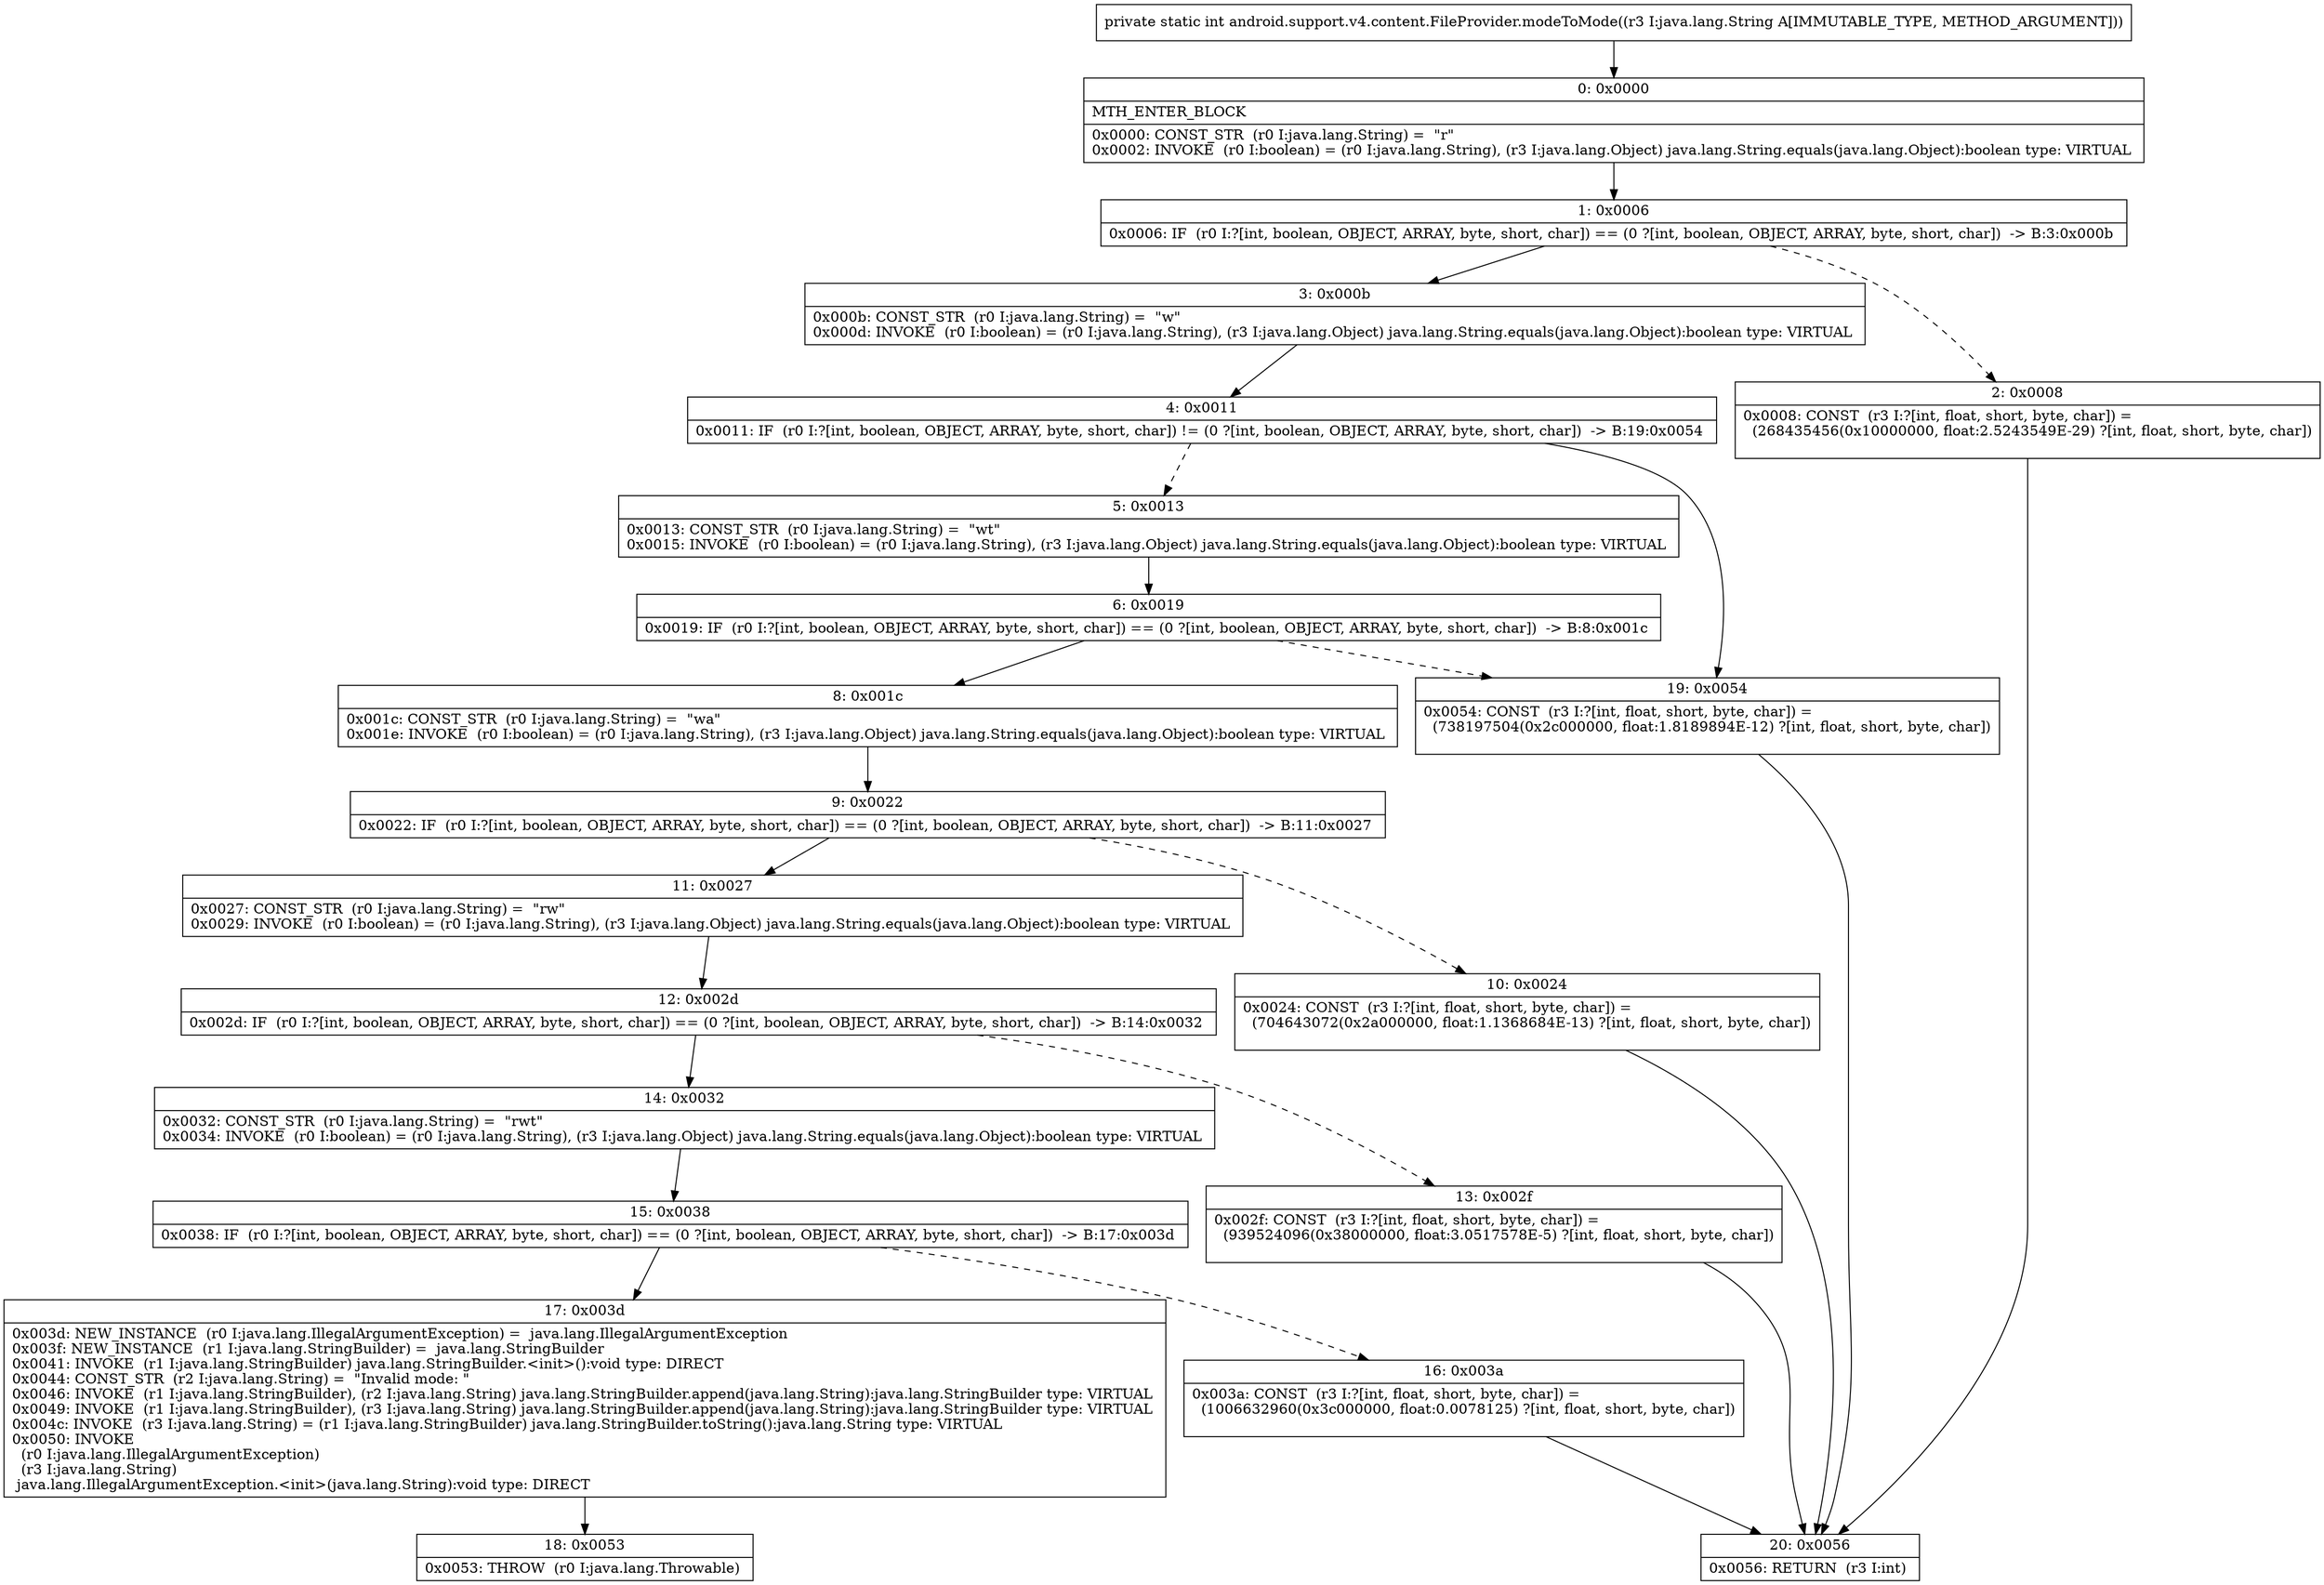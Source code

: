 digraph "CFG forandroid.support.v4.content.FileProvider.modeToMode(Ljava\/lang\/String;)I" {
Node_0 [shape=record,label="{0\:\ 0x0000|MTH_ENTER_BLOCK\l|0x0000: CONST_STR  (r0 I:java.lang.String) =  \"r\" \l0x0002: INVOKE  (r0 I:boolean) = (r0 I:java.lang.String), (r3 I:java.lang.Object) java.lang.String.equals(java.lang.Object):boolean type: VIRTUAL \l}"];
Node_1 [shape=record,label="{1\:\ 0x0006|0x0006: IF  (r0 I:?[int, boolean, OBJECT, ARRAY, byte, short, char]) == (0 ?[int, boolean, OBJECT, ARRAY, byte, short, char])  \-\> B:3:0x000b \l}"];
Node_2 [shape=record,label="{2\:\ 0x0008|0x0008: CONST  (r3 I:?[int, float, short, byte, char]) = \l  (268435456(0x10000000, float:2.5243549E\-29) ?[int, float, short, byte, char])\l \l}"];
Node_3 [shape=record,label="{3\:\ 0x000b|0x000b: CONST_STR  (r0 I:java.lang.String) =  \"w\" \l0x000d: INVOKE  (r0 I:boolean) = (r0 I:java.lang.String), (r3 I:java.lang.Object) java.lang.String.equals(java.lang.Object):boolean type: VIRTUAL \l}"];
Node_4 [shape=record,label="{4\:\ 0x0011|0x0011: IF  (r0 I:?[int, boolean, OBJECT, ARRAY, byte, short, char]) != (0 ?[int, boolean, OBJECT, ARRAY, byte, short, char])  \-\> B:19:0x0054 \l}"];
Node_5 [shape=record,label="{5\:\ 0x0013|0x0013: CONST_STR  (r0 I:java.lang.String) =  \"wt\" \l0x0015: INVOKE  (r0 I:boolean) = (r0 I:java.lang.String), (r3 I:java.lang.Object) java.lang.String.equals(java.lang.Object):boolean type: VIRTUAL \l}"];
Node_6 [shape=record,label="{6\:\ 0x0019|0x0019: IF  (r0 I:?[int, boolean, OBJECT, ARRAY, byte, short, char]) == (0 ?[int, boolean, OBJECT, ARRAY, byte, short, char])  \-\> B:8:0x001c \l}"];
Node_8 [shape=record,label="{8\:\ 0x001c|0x001c: CONST_STR  (r0 I:java.lang.String) =  \"wa\" \l0x001e: INVOKE  (r0 I:boolean) = (r0 I:java.lang.String), (r3 I:java.lang.Object) java.lang.String.equals(java.lang.Object):boolean type: VIRTUAL \l}"];
Node_9 [shape=record,label="{9\:\ 0x0022|0x0022: IF  (r0 I:?[int, boolean, OBJECT, ARRAY, byte, short, char]) == (0 ?[int, boolean, OBJECT, ARRAY, byte, short, char])  \-\> B:11:0x0027 \l}"];
Node_10 [shape=record,label="{10\:\ 0x0024|0x0024: CONST  (r3 I:?[int, float, short, byte, char]) = \l  (704643072(0x2a000000, float:1.1368684E\-13) ?[int, float, short, byte, char])\l \l}"];
Node_11 [shape=record,label="{11\:\ 0x0027|0x0027: CONST_STR  (r0 I:java.lang.String) =  \"rw\" \l0x0029: INVOKE  (r0 I:boolean) = (r0 I:java.lang.String), (r3 I:java.lang.Object) java.lang.String.equals(java.lang.Object):boolean type: VIRTUAL \l}"];
Node_12 [shape=record,label="{12\:\ 0x002d|0x002d: IF  (r0 I:?[int, boolean, OBJECT, ARRAY, byte, short, char]) == (0 ?[int, boolean, OBJECT, ARRAY, byte, short, char])  \-\> B:14:0x0032 \l}"];
Node_13 [shape=record,label="{13\:\ 0x002f|0x002f: CONST  (r3 I:?[int, float, short, byte, char]) = \l  (939524096(0x38000000, float:3.0517578E\-5) ?[int, float, short, byte, char])\l \l}"];
Node_14 [shape=record,label="{14\:\ 0x0032|0x0032: CONST_STR  (r0 I:java.lang.String) =  \"rwt\" \l0x0034: INVOKE  (r0 I:boolean) = (r0 I:java.lang.String), (r3 I:java.lang.Object) java.lang.String.equals(java.lang.Object):boolean type: VIRTUAL \l}"];
Node_15 [shape=record,label="{15\:\ 0x0038|0x0038: IF  (r0 I:?[int, boolean, OBJECT, ARRAY, byte, short, char]) == (0 ?[int, boolean, OBJECT, ARRAY, byte, short, char])  \-\> B:17:0x003d \l}"];
Node_16 [shape=record,label="{16\:\ 0x003a|0x003a: CONST  (r3 I:?[int, float, short, byte, char]) = \l  (1006632960(0x3c000000, float:0.0078125) ?[int, float, short, byte, char])\l \l}"];
Node_17 [shape=record,label="{17\:\ 0x003d|0x003d: NEW_INSTANCE  (r0 I:java.lang.IllegalArgumentException) =  java.lang.IllegalArgumentException \l0x003f: NEW_INSTANCE  (r1 I:java.lang.StringBuilder) =  java.lang.StringBuilder \l0x0041: INVOKE  (r1 I:java.lang.StringBuilder) java.lang.StringBuilder.\<init\>():void type: DIRECT \l0x0044: CONST_STR  (r2 I:java.lang.String) =  \"Invalid mode: \" \l0x0046: INVOKE  (r1 I:java.lang.StringBuilder), (r2 I:java.lang.String) java.lang.StringBuilder.append(java.lang.String):java.lang.StringBuilder type: VIRTUAL \l0x0049: INVOKE  (r1 I:java.lang.StringBuilder), (r3 I:java.lang.String) java.lang.StringBuilder.append(java.lang.String):java.lang.StringBuilder type: VIRTUAL \l0x004c: INVOKE  (r3 I:java.lang.String) = (r1 I:java.lang.StringBuilder) java.lang.StringBuilder.toString():java.lang.String type: VIRTUAL \l0x0050: INVOKE  \l  (r0 I:java.lang.IllegalArgumentException)\l  (r3 I:java.lang.String)\l java.lang.IllegalArgumentException.\<init\>(java.lang.String):void type: DIRECT \l}"];
Node_18 [shape=record,label="{18\:\ 0x0053|0x0053: THROW  (r0 I:java.lang.Throwable) \l}"];
Node_19 [shape=record,label="{19\:\ 0x0054|0x0054: CONST  (r3 I:?[int, float, short, byte, char]) = \l  (738197504(0x2c000000, float:1.8189894E\-12) ?[int, float, short, byte, char])\l \l}"];
Node_20 [shape=record,label="{20\:\ 0x0056|0x0056: RETURN  (r3 I:int) \l}"];
MethodNode[shape=record,label="{private static int android.support.v4.content.FileProvider.modeToMode((r3 I:java.lang.String A[IMMUTABLE_TYPE, METHOD_ARGUMENT])) }"];
MethodNode -> Node_0;
Node_0 -> Node_1;
Node_1 -> Node_2[style=dashed];
Node_1 -> Node_3;
Node_2 -> Node_20;
Node_3 -> Node_4;
Node_4 -> Node_5[style=dashed];
Node_4 -> Node_19;
Node_5 -> Node_6;
Node_6 -> Node_8;
Node_6 -> Node_19[style=dashed];
Node_8 -> Node_9;
Node_9 -> Node_10[style=dashed];
Node_9 -> Node_11;
Node_10 -> Node_20;
Node_11 -> Node_12;
Node_12 -> Node_13[style=dashed];
Node_12 -> Node_14;
Node_13 -> Node_20;
Node_14 -> Node_15;
Node_15 -> Node_16[style=dashed];
Node_15 -> Node_17;
Node_16 -> Node_20;
Node_17 -> Node_18;
Node_19 -> Node_20;
}

